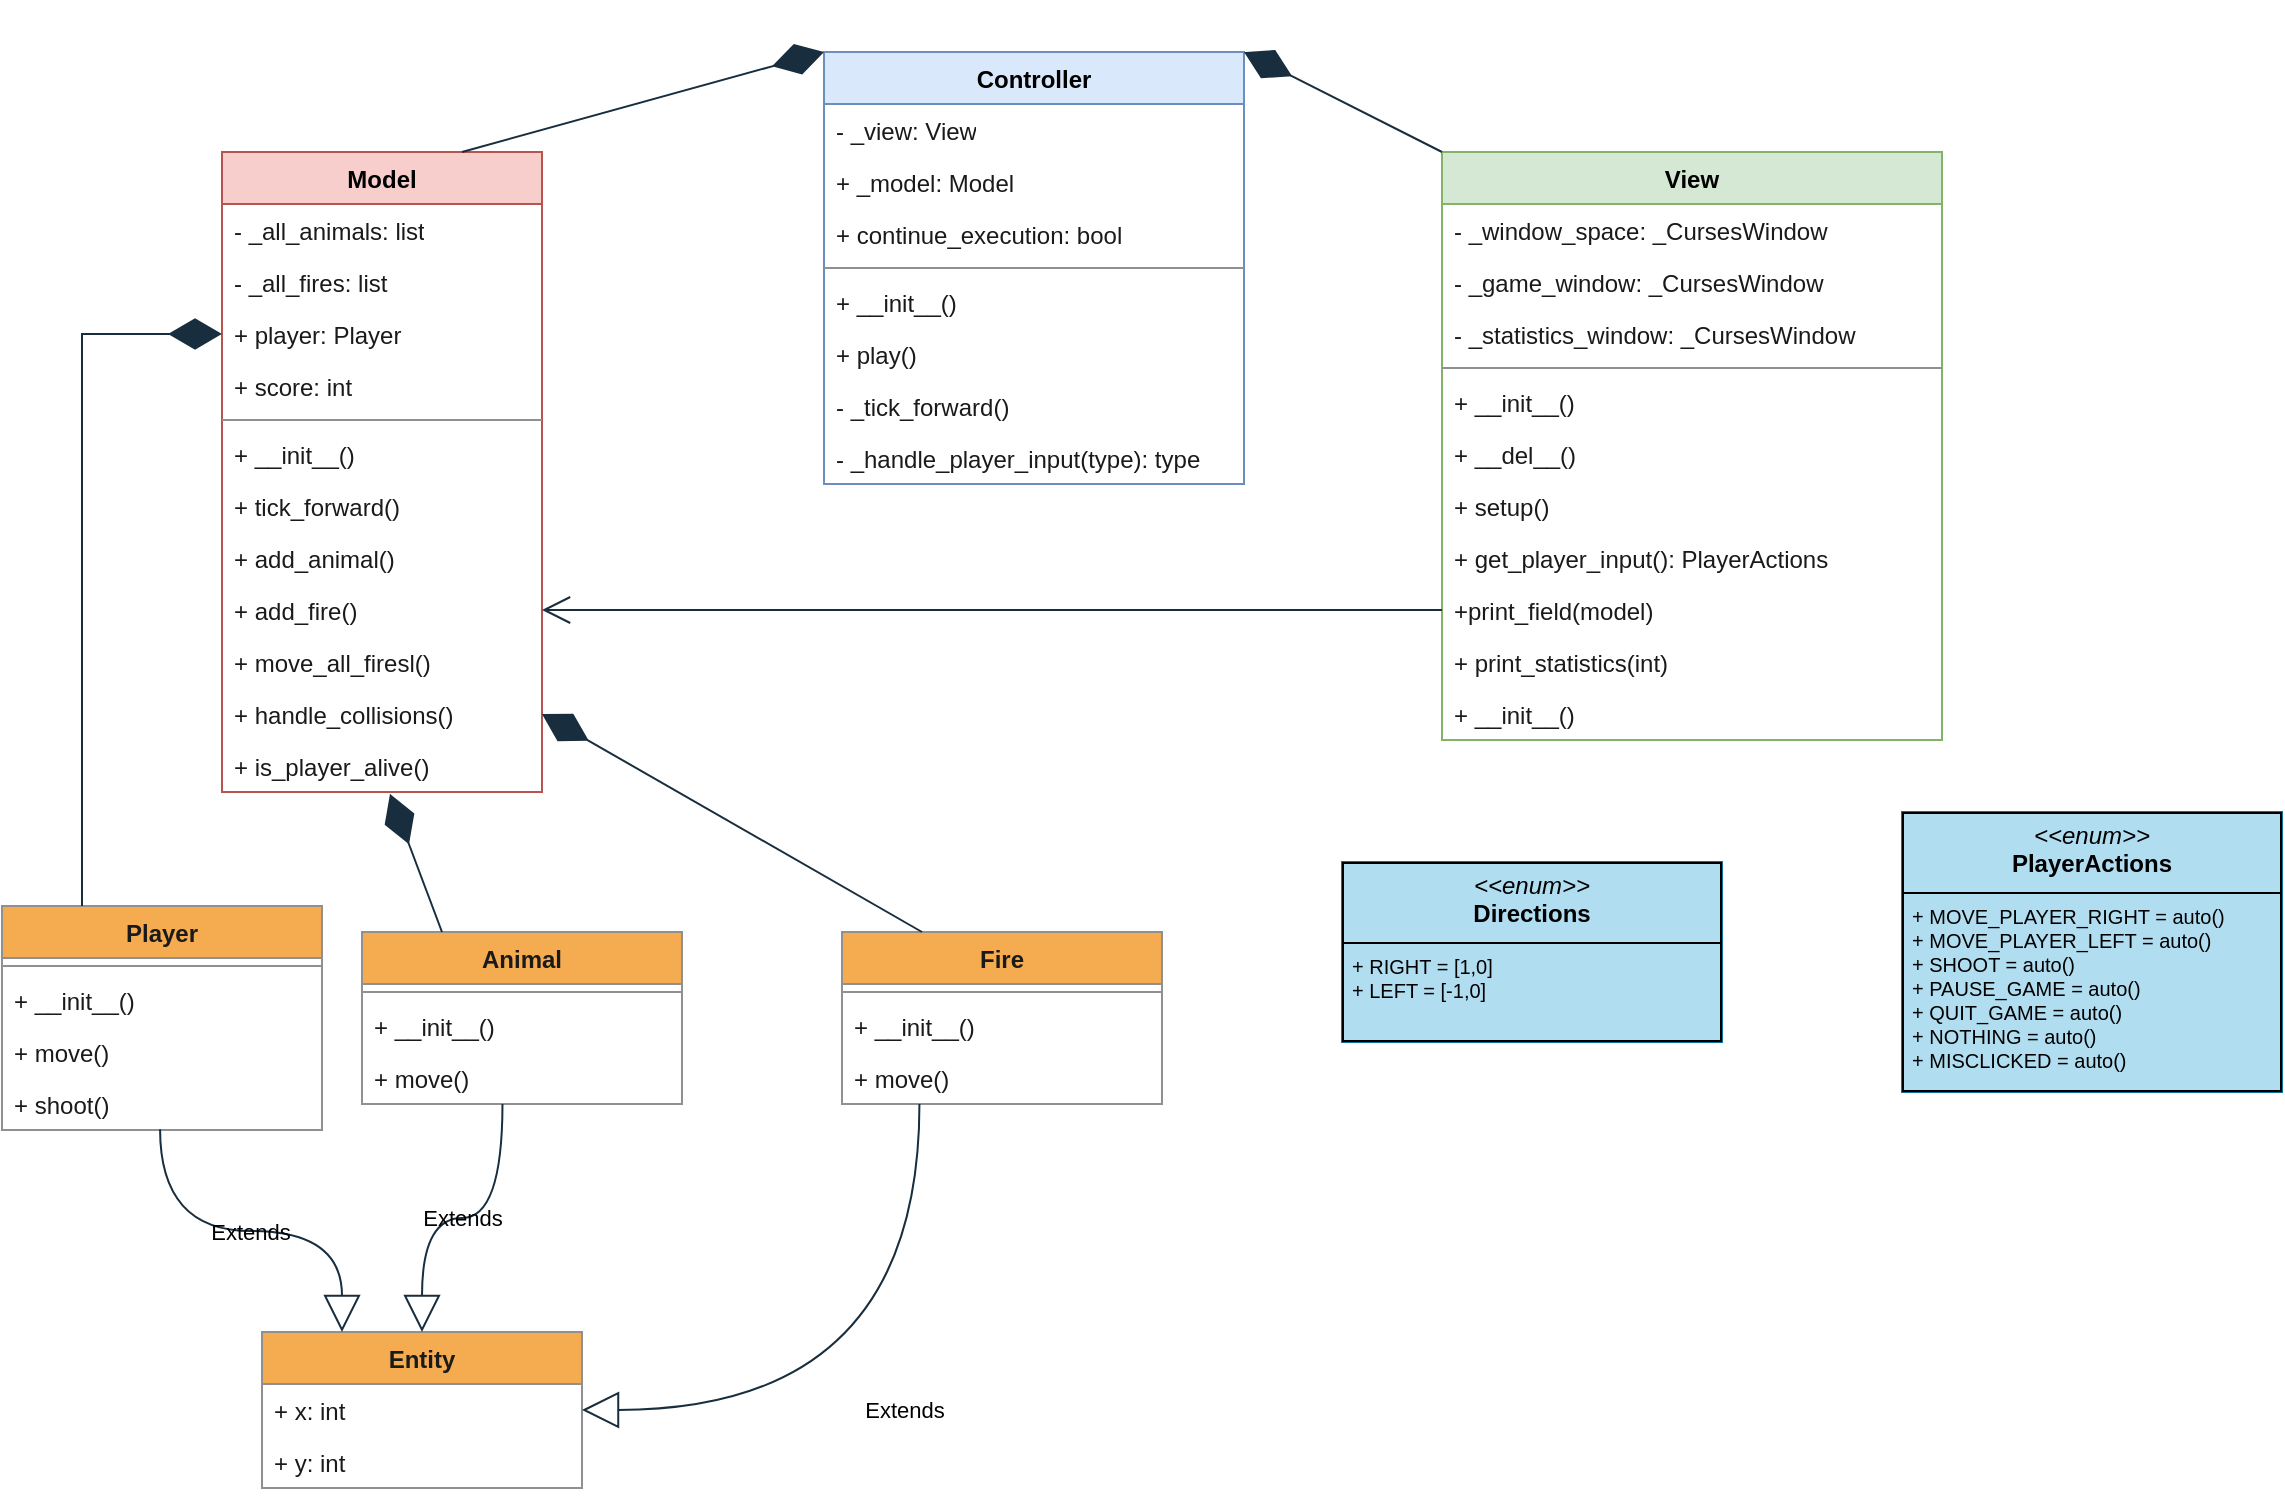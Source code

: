 <mxfile version="24.3.1" type="device">
  <diagram id="C5RBs43oDa-KdzZeNtuy" name="Page-1">
    <mxGraphModel dx="1272" dy="808" grid="1" gridSize="10" guides="1" tooltips="1" connect="1" arrows="1" fold="1" page="1" pageScale="1" pageWidth="1169" pageHeight="827" background="none" math="0" shadow="0">
      <root>
        <mxCell id="WIyWlLk6GJQsqaUBKTNV-0" />
        <mxCell id="WIyWlLk6GJQsqaUBKTNV-1" parent="WIyWlLk6GJQsqaUBKTNV-0" />
        <mxCell id="jrjhpo-K_0rogN0WDOVs-4" value="Entity" style="swimlane;fontStyle=1;align=center;verticalAlign=top;childLayout=stackLayout;horizontal=1;startSize=26;horizontalStack=0;resizeParent=1;resizeParentMax=0;resizeLast=0;collapsible=1;marginBottom=0;whiteSpace=wrap;html=1;points=[[0,0,0,0,0],[0,0.25,0,0,0],[0,0.5,0,0,0],[0,0.75,0,0,0],[0,1,0,0,0],[0.25,0,0,0,0],[0.25,1,0,0,0],[0.5,0,0,0,0],[0.5,1,0,0,0],[0.75,0,0,0,0],[0.75,1,0,0,0],[1,0,0,0,0],[1,0.25,0,0,0],[1,0.5,0,0,0],[1,0.75,0,0,0],[1,1,0,0,0]];labelBackgroundColor=none;fillColor=#F5AB50;strokeColor=#909090;fontColor=#1A1A1A;" vertex="1" parent="WIyWlLk6GJQsqaUBKTNV-1">
          <mxGeometry x="140" y="710" width="160" height="78" as="geometry" />
        </mxCell>
        <mxCell id="jrjhpo-K_0rogN0WDOVs-5" value="+ x: int&lt;div&gt;&lt;br&gt;&lt;/div&gt;&lt;div&gt;&lt;br&gt;&lt;/div&gt;" style="text;strokeColor=none;fillColor=none;align=left;verticalAlign=top;spacingLeft=4;spacingRight=4;overflow=hidden;rotatable=0;points=[[0,0.5],[1,0.5]];portConstraint=eastwest;whiteSpace=wrap;html=1;labelBackgroundColor=none;fontColor=#1A1A1A;" vertex="1" parent="jrjhpo-K_0rogN0WDOVs-4">
          <mxGeometry y="26" width="160" height="26" as="geometry" />
        </mxCell>
        <mxCell id="jrjhpo-K_0rogN0WDOVs-8" value="+ y: int&lt;div&gt;&lt;br&gt;&lt;/div&gt;&lt;div&gt;&lt;br&gt;&lt;/div&gt;" style="text;strokeColor=none;fillColor=none;align=left;verticalAlign=top;spacingLeft=4;spacingRight=4;overflow=hidden;rotatable=0;points=[[0,0.5],[1,0.5]];portConstraint=eastwest;whiteSpace=wrap;html=1;labelBackgroundColor=none;fontColor=#1A1A1A;" vertex="1" parent="jrjhpo-K_0rogN0WDOVs-4">
          <mxGeometry y="52" width="160" height="26" as="geometry" />
        </mxCell>
        <mxCell id="jrjhpo-K_0rogN0WDOVs-14" value="Animal" style="swimlane;fontStyle=1;align=center;verticalAlign=top;childLayout=stackLayout;horizontal=1;startSize=26;horizontalStack=0;resizeParent=1;resizeParentMax=0;resizeLast=0;collapsible=1;marginBottom=0;whiteSpace=wrap;html=1;labelBackgroundColor=none;fillColor=#F5AB50;strokeColor=#909090;fontColor=#1A1A1A;" vertex="1" parent="WIyWlLk6GJQsqaUBKTNV-1">
          <mxGeometry x="190" y="510" width="160" height="86" as="geometry" />
        </mxCell>
        <mxCell id="jrjhpo-K_0rogN0WDOVs-16" value="" style="line;strokeWidth=1;fillColor=none;align=left;verticalAlign=middle;spacingTop=-1;spacingLeft=3;spacingRight=3;rotatable=0;labelPosition=right;points=[];portConstraint=eastwest;strokeColor=#909090;labelBackgroundColor=none;fontColor=#1A1A1A;" vertex="1" parent="jrjhpo-K_0rogN0WDOVs-14">
          <mxGeometry y="26" width="160" height="8" as="geometry" />
        </mxCell>
        <mxCell id="jrjhpo-K_0rogN0WDOVs-38" value="+ __init__()" style="text;strokeColor=none;fillColor=none;align=left;verticalAlign=top;spacingLeft=4;spacingRight=4;overflow=hidden;rotatable=0;points=[[0,0.5],[1,0.5]];portConstraint=eastwest;whiteSpace=wrap;html=1;labelBackgroundColor=none;fontColor=#1A1A1A;" vertex="1" parent="jrjhpo-K_0rogN0WDOVs-14">
          <mxGeometry y="34" width="160" height="26" as="geometry" />
        </mxCell>
        <mxCell id="jrjhpo-K_0rogN0WDOVs-17" value="+ move()" style="text;strokeColor=none;fillColor=none;align=left;verticalAlign=top;spacingLeft=4;spacingRight=4;overflow=hidden;rotatable=0;points=[[0,0.5],[1,0.5]];portConstraint=eastwest;whiteSpace=wrap;html=1;labelBackgroundColor=none;fontColor=#1A1A1A;" vertex="1" parent="jrjhpo-K_0rogN0WDOVs-14">
          <mxGeometry y="60" width="160" height="26" as="geometry" />
        </mxCell>
        <mxCell id="jrjhpo-K_0rogN0WDOVs-21" value="Fire" style="swimlane;fontStyle=1;align=center;verticalAlign=top;childLayout=stackLayout;horizontal=1;startSize=26;horizontalStack=0;resizeParent=1;resizeParentMax=0;resizeLast=0;collapsible=1;marginBottom=0;whiteSpace=wrap;html=1;labelBackgroundColor=none;fillColor=#F5AB50;strokeColor=#909090;fontColor=#1A1A1A;" vertex="1" parent="WIyWlLk6GJQsqaUBKTNV-1">
          <mxGeometry x="430" y="510" width="160" height="86" as="geometry" />
        </mxCell>
        <mxCell id="jrjhpo-K_0rogN0WDOVs-23" value="" style="line;strokeWidth=1;fillColor=none;align=left;verticalAlign=middle;spacingTop=-1;spacingLeft=3;spacingRight=3;rotatable=0;labelPosition=right;points=[];portConstraint=eastwest;strokeColor=#909090;labelBackgroundColor=none;fontColor=#1A1A1A;" vertex="1" parent="jrjhpo-K_0rogN0WDOVs-21">
          <mxGeometry y="26" width="160" height="8" as="geometry" />
        </mxCell>
        <mxCell id="jrjhpo-K_0rogN0WDOVs-24" value="+ __init__()" style="text;strokeColor=none;fillColor=none;align=left;verticalAlign=top;spacingLeft=4;spacingRight=4;overflow=hidden;rotatable=0;points=[[0,0.5],[1,0.5]];portConstraint=eastwest;whiteSpace=wrap;html=1;labelBackgroundColor=none;fontColor=#1A1A1A;" vertex="1" parent="jrjhpo-K_0rogN0WDOVs-21">
          <mxGeometry y="34" width="160" height="26" as="geometry" />
        </mxCell>
        <mxCell id="jrjhpo-K_0rogN0WDOVs-41" value="+ move()" style="text;strokeColor=none;fillColor=none;align=left;verticalAlign=top;spacingLeft=4;spacingRight=4;overflow=hidden;rotatable=0;points=[[0,0.5],[1,0.5]];portConstraint=eastwest;whiteSpace=wrap;html=1;labelBackgroundColor=none;fontColor=#1A1A1A;" vertex="1" parent="jrjhpo-K_0rogN0WDOVs-21">
          <mxGeometry y="60" width="160" height="26" as="geometry" />
        </mxCell>
        <mxCell id="jrjhpo-K_0rogN0WDOVs-29" value="Player" style="swimlane;fontStyle=1;align=center;verticalAlign=top;childLayout=stackLayout;horizontal=1;startSize=26;horizontalStack=0;resizeParent=1;resizeParentMax=0;resizeLast=0;collapsible=1;marginBottom=0;whiteSpace=wrap;html=1;labelBackgroundColor=none;fillColor=#F5AB50;strokeColor=#909090;fontColor=#1A1A1A;" vertex="1" parent="WIyWlLk6GJQsqaUBKTNV-1">
          <mxGeometry x="10" y="497" width="160" height="112" as="geometry" />
        </mxCell>
        <mxCell id="jrjhpo-K_0rogN0WDOVs-31" value="" style="line;strokeWidth=1;fillColor=none;align=left;verticalAlign=middle;spacingTop=-1;spacingLeft=3;spacingRight=3;rotatable=0;labelPosition=right;points=[];portConstraint=eastwest;strokeColor=#909090;labelBackgroundColor=none;fontColor=#1A1A1A;" vertex="1" parent="jrjhpo-K_0rogN0WDOVs-29">
          <mxGeometry y="26" width="160" height="8" as="geometry" />
        </mxCell>
        <mxCell id="jrjhpo-K_0rogN0WDOVs-32" value="+ __init__()" style="text;strokeColor=none;fillColor=none;align=left;verticalAlign=top;spacingLeft=4;spacingRight=4;overflow=hidden;rotatable=0;points=[[0,0.5],[1,0.5]];portConstraint=eastwest;whiteSpace=wrap;html=1;labelBackgroundColor=none;fontColor=#1A1A1A;" vertex="1" parent="jrjhpo-K_0rogN0WDOVs-29">
          <mxGeometry y="34" width="160" height="26" as="geometry" />
        </mxCell>
        <mxCell id="jrjhpo-K_0rogN0WDOVs-37" value="+ move()" style="text;strokeColor=none;fillColor=none;align=left;verticalAlign=top;spacingLeft=4;spacingRight=4;overflow=hidden;rotatable=0;points=[[0,0.5],[1,0.5]];portConstraint=eastwest;whiteSpace=wrap;html=1;labelBackgroundColor=none;fontColor=#1A1A1A;" vertex="1" parent="jrjhpo-K_0rogN0WDOVs-29">
          <mxGeometry y="60" width="160" height="26" as="geometry" />
        </mxCell>
        <mxCell id="jrjhpo-K_0rogN0WDOVs-44" value="+ shoot()" style="text;strokeColor=none;fillColor=none;align=left;verticalAlign=top;spacingLeft=4;spacingRight=4;overflow=hidden;rotatable=0;points=[[0,0.5],[1,0.5]];portConstraint=eastwest;whiteSpace=wrap;html=1;labelBackgroundColor=none;fontColor=#1A1A1A;" vertex="1" parent="jrjhpo-K_0rogN0WDOVs-29">
          <mxGeometry y="86" width="160" height="26" as="geometry" />
        </mxCell>
        <mxCell id="jrjhpo-K_0rogN0WDOVs-34" value="" style="group;labelBackgroundColor=none;fontColor=#1A1A1A;" vertex="1" connectable="0" parent="WIyWlLk6GJQsqaUBKTNV-1">
          <mxGeometry x="330" y="650" as="geometry" />
        </mxCell>
        <mxCell id="jrjhpo-K_0rogN0WDOVs-50" value="Model" style="swimlane;fontStyle=1;align=center;verticalAlign=top;childLayout=stackLayout;horizontal=1;startSize=26;horizontalStack=0;resizeParent=1;resizeParentMax=0;resizeLast=0;collapsible=1;marginBottom=0;whiteSpace=wrap;html=1;labelBackgroundColor=none;fillColor=#f8cecc;strokeColor=#b85450;" vertex="1" parent="WIyWlLk6GJQsqaUBKTNV-1">
          <mxGeometry x="120" y="120" width="160" height="320" as="geometry" />
        </mxCell>
        <mxCell id="jrjhpo-K_0rogN0WDOVs-51" value="- _all_animals: list" style="text;strokeColor=none;fillColor=none;align=left;verticalAlign=top;spacingLeft=4;spacingRight=4;overflow=hidden;rotatable=0;points=[[0,0.5],[1,0.5]];portConstraint=eastwest;whiteSpace=wrap;html=1;labelBackgroundColor=none;fontColor=#1A1A1A;" vertex="1" parent="jrjhpo-K_0rogN0WDOVs-50">
          <mxGeometry y="26" width="160" height="26" as="geometry" />
        </mxCell>
        <mxCell id="jrjhpo-K_0rogN0WDOVs-54" value="- _all_fires: list" style="text;strokeColor=none;fillColor=none;align=left;verticalAlign=top;spacingLeft=4;spacingRight=4;overflow=hidden;rotatable=0;points=[[0,0.5],[1,0.5]];portConstraint=eastwest;whiteSpace=wrap;html=1;labelBackgroundColor=none;fontColor=#1A1A1A;" vertex="1" parent="jrjhpo-K_0rogN0WDOVs-50">
          <mxGeometry y="52" width="160" height="26" as="geometry" />
        </mxCell>
        <mxCell id="jrjhpo-K_0rogN0WDOVs-55" value="+ player: Player" style="text;strokeColor=none;fillColor=none;align=left;verticalAlign=top;spacingLeft=4;spacingRight=4;overflow=hidden;rotatable=0;points=[[0,0.5],[1,0.5]];portConstraint=eastwest;whiteSpace=wrap;html=1;labelBackgroundColor=none;fontColor=#1A1A1A;" vertex="1" parent="jrjhpo-K_0rogN0WDOVs-50">
          <mxGeometry y="78" width="160" height="26" as="geometry" />
        </mxCell>
        <mxCell id="jrjhpo-K_0rogN0WDOVs-63" value="+ score: int" style="text;strokeColor=none;fillColor=none;align=left;verticalAlign=top;spacingLeft=4;spacingRight=4;overflow=hidden;rotatable=0;points=[[0,0.5],[1,0.5]];portConstraint=eastwest;whiteSpace=wrap;html=1;labelBackgroundColor=none;fontColor=#1A1A1A;" vertex="1" parent="jrjhpo-K_0rogN0WDOVs-50">
          <mxGeometry y="104" width="160" height="26" as="geometry" />
        </mxCell>
        <mxCell id="jrjhpo-K_0rogN0WDOVs-52" value="" style="line;strokeWidth=1;fillColor=none;align=left;verticalAlign=middle;spacingTop=-1;spacingLeft=3;spacingRight=3;rotatable=0;labelPosition=right;points=[];portConstraint=eastwest;strokeColor=#909090;labelBackgroundColor=none;fontColor=#1A1A1A;" vertex="1" parent="jrjhpo-K_0rogN0WDOVs-50">
          <mxGeometry y="130" width="160" height="8" as="geometry" />
        </mxCell>
        <mxCell id="jrjhpo-K_0rogN0WDOVs-53" value="+ __init__()" style="text;strokeColor=none;fillColor=none;align=left;verticalAlign=top;spacingLeft=4;spacingRight=4;overflow=hidden;rotatable=0;points=[[0,0.5],[1,0.5]];portConstraint=eastwest;whiteSpace=wrap;html=1;labelBackgroundColor=none;fontColor=#1A1A1A;" vertex="1" parent="jrjhpo-K_0rogN0WDOVs-50">
          <mxGeometry y="138" width="160" height="26" as="geometry" />
        </mxCell>
        <mxCell id="jrjhpo-K_0rogN0WDOVs-64" value="+ tick_forward()" style="text;strokeColor=none;fillColor=none;align=left;verticalAlign=top;spacingLeft=4;spacingRight=4;overflow=hidden;rotatable=0;points=[[0,0.5],[1,0.5]];portConstraint=eastwest;whiteSpace=wrap;html=1;labelBackgroundColor=none;fontColor=#1A1A1A;" vertex="1" parent="jrjhpo-K_0rogN0WDOVs-50">
          <mxGeometry y="164" width="160" height="26" as="geometry" />
        </mxCell>
        <mxCell id="jrjhpo-K_0rogN0WDOVs-65" value="+ add_animal()" style="text;strokeColor=none;fillColor=none;align=left;verticalAlign=top;spacingLeft=4;spacingRight=4;overflow=hidden;rotatable=0;points=[[0,0.5],[1,0.5]];portConstraint=eastwest;whiteSpace=wrap;html=1;labelBackgroundColor=none;fontColor=#1A1A1A;" vertex="1" parent="jrjhpo-K_0rogN0WDOVs-50">
          <mxGeometry y="190" width="160" height="26" as="geometry" />
        </mxCell>
        <mxCell id="jrjhpo-K_0rogN0WDOVs-66" value="+ add_fire()" style="text;strokeColor=none;fillColor=none;align=left;verticalAlign=top;spacingLeft=4;spacingRight=4;overflow=hidden;rotatable=0;points=[[0,0.5],[1,0.5]];portConstraint=eastwest;whiteSpace=wrap;html=1;labelBackgroundColor=none;fontColor=#1A1A1A;" vertex="1" parent="jrjhpo-K_0rogN0WDOVs-50">
          <mxGeometry y="216" width="160" height="26" as="geometry" />
        </mxCell>
        <mxCell id="jrjhpo-K_0rogN0WDOVs-67" value="+ move_all_firesl()" style="text;strokeColor=none;fillColor=none;align=left;verticalAlign=top;spacingLeft=4;spacingRight=4;overflow=hidden;rotatable=0;points=[[0,0.5],[1,0.5]];portConstraint=eastwest;whiteSpace=wrap;html=1;labelBackgroundColor=none;fontColor=#1A1A1A;" vertex="1" parent="jrjhpo-K_0rogN0WDOVs-50">
          <mxGeometry y="242" width="160" height="26" as="geometry" />
        </mxCell>
        <mxCell id="jrjhpo-K_0rogN0WDOVs-68" value="+ handle_collisions()" style="text;strokeColor=none;fillColor=none;align=left;verticalAlign=top;spacingLeft=4;spacingRight=4;overflow=hidden;rotatable=0;points=[[0,0.5],[1,0.5]];portConstraint=eastwest;whiteSpace=wrap;html=1;labelBackgroundColor=none;fontColor=#1A1A1A;" vertex="1" parent="jrjhpo-K_0rogN0WDOVs-50">
          <mxGeometry y="268" width="160" height="26" as="geometry" />
        </mxCell>
        <mxCell id="jrjhpo-K_0rogN0WDOVs-69" value="+ is_player_alive()" style="text;strokeColor=none;fillColor=none;align=left;verticalAlign=top;spacingLeft=4;spacingRight=4;overflow=hidden;rotatable=0;points=[[0,0.5],[1,0.5]];portConstraint=eastwest;whiteSpace=wrap;html=1;labelBackgroundColor=none;fontColor=#1A1A1A;" vertex="1" parent="jrjhpo-K_0rogN0WDOVs-50">
          <mxGeometry y="294" width="160" height="26" as="geometry" />
        </mxCell>
        <mxCell id="jrjhpo-K_0rogN0WDOVs-18" value="Extends" style="endArrow=block;endSize=16;endFill=0;html=1;rounded=0;exitX=0.439;exitY=1;exitDx=0;exitDy=0;edgeStyle=orthogonalEdgeStyle;curved=1;entryX=0.5;entryY=0;entryDx=0;entryDy=0;entryPerimeter=0;exitPerimeter=0;labelBackgroundColor=none;strokeColor=#182E3E;fontColor=default;" edge="1" parent="WIyWlLk6GJQsqaUBKTNV-1" source="jrjhpo-K_0rogN0WDOVs-17" target="jrjhpo-K_0rogN0WDOVs-4">
          <mxGeometry width="160" relative="1" as="geometry">
            <mxPoint x="240" y="620" as="sourcePoint" />
            <mxPoint x="160" y="890" as="targetPoint" />
          </mxGeometry>
        </mxCell>
        <mxCell id="jrjhpo-K_0rogN0WDOVs-33" value="Extends" style="endArrow=block;endSize=16;endFill=0;html=1;rounded=0;exitX=0.494;exitY=0.984;exitDx=0;exitDy=0;edgeStyle=orthogonalEdgeStyle;curved=1;entryX=0.25;entryY=0;entryDx=0;entryDy=0;entryPerimeter=0;exitPerimeter=0;labelBackgroundColor=none;strokeColor=#182E3E;fontColor=default;" edge="1" parent="WIyWlLk6GJQsqaUBKTNV-1" source="jrjhpo-K_0rogN0WDOVs-44" target="jrjhpo-K_0rogN0WDOVs-4">
          <mxGeometry width="160" relative="1" as="geometry">
            <mxPoint x="270" y="690" as="sourcePoint" />
            <mxPoint x="120" y="900" as="targetPoint" />
          </mxGeometry>
        </mxCell>
        <mxCell id="jrjhpo-K_0rogN0WDOVs-25" value="Extends" style="endArrow=block;endSize=16;endFill=0;html=1;rounded=0;exitX=0.242;exitY=1;exitDx=0;exitDy=0;edgeStyle=orthogonalEdgeStyle;curved=1;entryX=1;entryY=0.5;entryDx=0;entryDy=0;exitPerimeter=0;labelBackgroundColor=none;strokeColor=#182E3E;fontColor=default;" edge="1" parent="WIyWlLk6GJQsqaUBKTNV-1" source="jrjhpo-K_0rogN0WDOVs-41" target="jrjhpo-K_0rogN0WDOVs-5">
          <mxGeometry width="160" relative="1" as="geometry">
            <mxPoint x="240" y="620" as="sourcePoint" />
            <mxPoint x="260" y="880" as="targetPoint" />
          </mxGeometry>
        </mxCell>
        <mxCell id="jrjhpo-K_0rogN0WDOVs-58" value="" style="endArrow=diamondThin;endFill=1;endSize=24;html=1;rounded=0;exitX=0.25;exitY=0;exitDx=0;exitDy=0;entryX=0;entryY=0.5;entryDx=0;entryDy=0;edgeStyle=orthogonalEdgeStyle;labelBackgroundColor=none;strokeColor=#182E3E;fontColor=default;" edge="1" parent="WIyWlLk6GJQsqaUBKTNV-1" source="jrjhpo-K_0rogN0WDOVs-29" target="jrjhpo-K_0rogN0WDOVs-55">
          <mxGeometry width="160" relative="1" as="geometry">
            <mxPoint x="320" y="450" as="sourcePoint" />
            <mxPoint x="480" y="450" as="targetPoint" />
          </mxGeometry>
        </mxCell>
        <mxCell id="jrjhpo-K_0rogN0WDOVs-61" value="" style="endArrow=diamondThin;endFill=1;endSize=24;html=1;rounded=0;entryX=0.525;entryY=1.036;entryDx=0;entryDy=0;entryPerimeter=0;exitX=0.25;exitY=0;exitDx=0;exitDy=0;labelBackgroundColor=none;strokeColor=#182E3E;fontColor=default;" edge="1" parent="WIyWlLk6GJQsqaUBKTNV-1" source="jrjhpo-K_0rogN0WDOVs-14" target="jrjhpo-K_0rogN0WDOVs-69">
          <mxGeometry width="160" relative="1" as="geometry">
            <mxPoint x="240" y="580" as="sourcePoint" />
            <mxPoint x="350" y="420" as="targetPoint" />
          </mxGeometry>
        </mxCell>
        <mxCell id="jrjhpo-K_0rogN0WDOVs-62" value="" style="endArrow=diamondThin;endFill=1;endSize=24;html=1;rounded=0;exitX=0.25;exitY=0;exitDx=0;exitDy=0;entryX=1;entryY=0.5;entryDx=0;entryDy=0;labelBackgroundColor=none;strokeColor=#182E3E;fontColor=default;" edge="1" parent="WIyWlLk6GJQsqaUBKTNV-1" source="jrjhpo-K_0rogN0WDOVs-21" target="jrjhpo-K_0rogN0WDOVs-68">
          <mxGeometry width="160" relative="1" as="geometry">
            <mxPoint x="170" y="480" as="sourcePoint" />
            <mxPoint x="330" y="480" as="targetPoint" />
          </mxGeometry>
        </mxCell>
        <mxCell id="jrjhpo-K_0rogN0WDOVs-175" value="View" style="swimlane;fontStyle=1;align=center;verticalAlign=top;childLayout=stackLayout;horizontal=1;startSize=26;horizontalStack=0;resizeParent=1;resizeParentMax=0;resizeLast=0;collapsible=1;marginBottom=0;whiteSpace=wrap;html=1;labelBackgroundColor=none;fillColor=#d5e8d4;strokeColor=#82b366;" vertex="1" parent="WIyWlLk6GJQsqaUBKTNV-1">
          <mxGeometry x="730" y="120" width="250" height="294" as="geometry" />
        </mxCell>
        <mxCell id="jrjhpo-K_0rogN0WDOVs-176" value="- _window_space: _CursesWindow" style="text;strokeColor=none;fillColor=none;align=left;verticalAlign=top;spacingLeft=4;spacingRight=4;overflow=hidden;rotatable=0;points=[[0,0.5],[1,0.5]];portConstraint=eastwest;whiteSpace=wrap;html=1;labelBackgroundColor=none;fontColor=#1A1A1A;" vertex="1" parent="jrjhpo-K_0rogN0WDOVs-175">
          <mxGeometry y="26" width="250" height="26" as="geometry" />
        </mxCell>
        <mxCell id="jrjhpo-K_0rogN0WDOVs-179" value="- _game_window: _CursesWindow" style="text;strokeColor=none;fillColor=none;align=left;verticalAlign=top;spacingLeft=4;spacingRight=4;overflow=hidden;rotatable=0;points=[[0,0.5],[1,0.5]];portConstraint=eastwest;whiteSpace=wrap;html=1;labelBackgroundColor=none;fontColor=#1A1A1A;" vertex="1" parent="jrjhpo-K_0rogN0WDOVs-175">
          <mxGeometry y="52" width="250" height="26" as="geometry" />
        </mxCell>
        <mxCell id="jrjhpo-K_0rogN0WDOVs-180" value="- _statistics_window: _CursesWindow" style="text;strokeColor=none;fillColor=none;align=left;verticalAlign=top;spacingLeft=4;spacingRight=4;overflow=hidden;rotatable=0;points=[[0,0.5],[1,0.5]];portConstraint=eastwest;whiteSpace=wrap;html=1;labelBackgroundColor=none;fontColor=#1A1A1A;" vertex="1" parent="jrjhpo-K_0rogN0WDOVs-175">
          <mxGeometry y="78" width="250" height="26" as="geometry" />
        </mxCell>
        <mxCell id="jrjhpo-K_0rogN0WDOVs-177" value="" style="line;strokeWidth=1;fillColor=none;align=left;verticalAlign=middle;spacingTop=-1;spacingLeft=3;spacingRight=3;rotatable=0;labelPosition=right;points=[];portConstraint=eastwest;strokeColor=#909090;labelBackgroundColor=none;fontColor=#1A1A1A;" vertex="1" parent="jrjhpo-K_0rogN0WDOVs-175">
          <mxGeometry y="104" width="250" height="8" as="geometry" />
        </mxCell>
        <mxCell id="jrjhpo-K_0rogN0WDOVs-178" value="+ __init__()" style="text;strokeColor=none;fillColor=none;align=left;verticalAlign=top;spacingLeft=4;spacingRight=4;overflow=hidden;rotatable=0;points=[[0,0.5],[1,0.5]];portConstraint=eastwest;whiteSpace=wrap;html=1;labelBackgroundColor=none;fontColor=#1A1A1A;" vertex="1" parent="jrjhpo-K_0rogN0WDOVs-175">
          <mxGeometry y="112" width="250" height="26" as="geometry" />
        </mxCell>
        <mxCell id="jrjhpo-K_0rogN0WDOVs-181" value="+ __del__()" style="text;strokeColor=none;fillColor=none;align=left;verticalAlign=top;spacingLeft=4;spacingRight=4;overflow=hidden;rotatable=0;points=[[0,0.5],[1,0.5]];portConstraint=eastwest;whiteSpace=wrap;html=1;labelBackgroundColor=none;fontColor=#1A1A1A;" vertex="1" parent="jrjhpo-K_0rogN0WDOVs-175">
          <mxGeometry y="138" width="250" height="26" as="geometry" />
        </mxCell>
        <mxCell id="jrjhpo-K_0rogN0WDOVs-182" value="+ setup()" style="text;strokeColor=none;fillColor=none;align=left;verticalAlign=top;spacingLeft=4;spacingRight=4;overflow=hidden;rotatable=0;points=[[0,0.5],[1,0.5]];portConstraint=eastwest;whiteSpace=wrap;html=1;labelBackgroundColor=none;fontColor=#1A1A1A;" vertex="1" parent="jrjhpo-K_0rogN0WDOVs-175">
          <mxGeometry y="164" width="250" height="26" as="geometry" />
        </mxCell>
        <mxCell id="jrjhpo-K_0rogN0WDOVs-183" value="+ get_player_input(): PlayerActions" style="text;strokeColor=none;fillColor=none;align=left;verticalAlign=top;spacingLeft=4;spacingRight=4;overflow=hidden;rotatable=0;points=[[0,0.5],[1,0.5]];portConstraint=eastwest;whiteSpace=wrap;html=1;labelBackgroundColor=none;fontColor=#1A1A1A;" vertex="1" parent="jrjhpo-K_0rogN0WDOVs-175">
          <mxGeometry y="190" width="250" height="26" as="geometry" />
        </mxCell>
        <mxCell id="jrjhpo-K_0rogN0WDOVs-184" value="+print_field(model)" style="text;strokeColor=none;fillColor=none;align=left;verticalAlign=top;spacingLeft=4;spacingRight=4;overflow=hidden;rotatable=0;points=[[0,0.5],[1,0.5]];portConstraint=eastwest;whiteSpace=wrap;html=1;labelBackgroundColor=none;fontColor=#1A1A1A;" vertex="1" parent="jrjhpo-K_0rogN0WDOVs-175">
          <mxGeometry y="216" width="250" height="26" as="geometry" />
        </mxCell>
        <mxCell id="jrjhpo-K_0rogN0WDOVs-185" value="+ print_statistics(int)" style="text;strokeColor=none;fillColor=none;align=left;verticalAlign=top;spacingLeft=4;spacingRight=4;overflow=hidden;rotatable=0;points=[[0,0.5],[1,0.5]];portConstraint=eastwest;whiteSpace=wrap;html=1;labelBackgroundColor=none;fontColor=#1A1A1A;" vertex="1" parent="jrjhpo-K_0rogN0WDOVs-175">
          <mxGeometry y="242" width="250" height="26" as="geometry" />
        </mxCell>
        <mxCell id="jrjhpo-K_0rogN0WDOVs-186" value="+ __init__()" style="text;strokeColor=none;fillColor=none;align=left;verticalAlign=top;spacingLeft=4;spacingRight=4;overflow=hidden;rotatable=0;points=[[0,0.5],[1,0.5]];portConstraint=eastwest;whiteSpace=wrap;html=1;labelBackgroundColor=none;fontColor=#1A1A1A;" vertex="1" parent="jrjhpo-K_0rogN0WDOVs-175">
          <mxGeometry y="268" width="250" height="26" as="geometry" />
        </mxCell>
        <mxCell id="jrjhpo-K_0rogN0WDOVs-187" value="" style="endArrow=open;endFill=1;endSize=12;html=1;rounded=0;entryX=1;entryY=0.5;entryDx=0;entryDy=0;exitX=0;exitY=0.5;exitDx=0;exitDy=0;labelBackgroundColor=none;strokeColor=#182E3E;fontColor=default;" edge="1" parent="WIyWlLk6GJQsqaUBKTNV-1" source="jrjhpo-K_0rogN0WDOVs-184" target="jrjhpo-K_0rogN0WDOVs-66">
          <mxGeometry width="160" relative="1" as="geometry">
            <mxPoint x="340" y="330" as="sourcePoint" />
            <mxPoint x="500" y="330" as="targetPoint" />
          </mxGeometry>
        </mxCell>
        <mxCell id="jrjhpo-K_0rogN0WDOVs-188" value="Controller" style="swimlane;fontStyle=1;align=center;verticalAlign=top;childLayout=stackLayout;horizontal=1;startSize=26;horizontalStack=0;resizeParent=1;resizeParentMax=0;resizeLast=0;collapsible=1;marginBottom=0;whiteSpace=wrap;html=1;labelBackgroundColor=none;fillColor=#dae8fc;strokeColor=#6c8ebf;" vertex="1" parent="WIyWlLk6GJQsqaUBKTNV-1">
          <mxGeometry x="421" y="70" width="210" height="216" as="geometry" />
        </mxCell>
        <mxCell id="jrjhpo-K_0rogN0WDOVs-189" value="- _view: View" style="text;strokeColor=none;fillColor=none;align=left;verticalAlign=top;spacingLeft=4;spacingRight=4;overflow=hidden;rotatable=0;points=[[0,0.5],[1,0.5]];portConstraint=eastwest;whiteSpace=wrap;html=1;labelBackgroundColor=none;fontColor=#1A1A1A;" vertex="1" parent="jrjhpo-K_0rogN0WDOVs-188">
          <mxGeometry y="26" width="210" height="26" as="geometry" />
        </mxCell>
        <mxCell id="jrjhpo-K_0rogN0WDOVs-192" value="+ _model: Model" style="text;strokeColor=none;fillColor=none;align=left;verticalAlign=top;spacingLeft=4;spacingRight=4;overflow=hidden;rotatable=0;points=[[0,0.5],[1,0.5]];portConstraint=eastwest;whiteSpace=wrap;html=1;labelBackgroundColor=none;fontColor=#1A1A1A;" vertex="1" parent="jrjhpo-K_0rogN0WDOVs-188">
          <mxGeometry y="52" width="210" height="26" as="geometry" />
        </mxCell>
        <mxCell id="jrjhpo-K_0rogN0WDOVs-193" value="+ continue_execution: bool" style="text;strokeColor=none;fillColor=none;align=left;verticalAlign=top;spacingLeft=4;spacingRight=4;overflow=hidden;rotatable=0;points=[[0,0.5],[1,0.5]];portConstraint=eastwest;whiteSpace=wrap;html=1;labelBackgroundColor=none;fontColor=#1A1A1A;" vertex="1" parent="jrjhpo-K_0rogN0WDOVs-188">
          <mxGeometry y="78" width="210" height="26" as="geometry" />
        </mxCell>
        <mxCell id="jrjhpo-K_0rogN0WDOVs-190" value="" style="line;strokeWidth=1;fillColor=none;align=left;verticalAlign=middle;spacingTop=-1;spacingLeft=3;spacingRight=3;rotatable=0;labelPosition=right;points=[];portConstraint=eastwest;strokeColor=#909090;labelBackgroundColor=none;fontColor=#1A1A1A;" vertex="1" parent="jrjhpo-K_0rogN0WDOVs-188">
          <mxGeometry y="104" width="210" height="8" as="geometry" />
        </mxCell>
        <mxCell id="jrjhpo-K_0rogN0WDOVs-191" value="+ __init__()" style="text;strokeColor=none;fillColor=none;align=left;verticalAlign=top;spacingLeft=4;spacingRight=4;overflow=hidden;rotatable=0;points=[[0,0.5],[1,0.5]];portConstraint=eastwest;whiteSpace=wrap;html=1;labelBackgroundColor=none;fontColor=#1A1A1A;" vertex="1" parent="jrjhpo-K_0rogN0WDOVs-188">
          <mxGeometry y="112" width="210" height="26" as="geometry" />
        </mxCell>
        <mxCell id="jrjhpo-K_0rogN0WDOVs-194" value="+ play()" style="text;strokeColor=none;fillColor=none;align=left;verticalAlign=top;spacingLeft=4;spacingRight=4;overflow=hidden;rotatable=0;points=[[0,0.5],[1,0.5]];portConstraint=eastwest;whiteSpace=wrap;html=1;labelBackgroundColor=none;fontColor=#1A1A1A;" vertex="1" parent="jrjhpo-K_0rogN0WDOVs-188">
          <mxGeometry y="138" width="210" height="26" as="geometry" />
        </mxCell>
        <mxCell id="jrjhpo-K_0rogN0WDOVs-196" value="- _tick_forward()" style="text;strokeColor=none;fillColor=none;align=left;verticalAlign=top;spacingLeft=4;spacingRight=4;overflow=hidden;rotatable=0;points=[[0,0.5],[1,0.5]];portConstraint=eastwest;whiteSpace=wrap;html=1;labelBackgroundColor=none;fontColor=#1A1A1A;" vertex="1" parent="jrjhpo-K_0rogN0WDOVs-188">
          <mxGeometry y="164" width="210" height="26" as="geometry" />
        </mxCell>
        <mxCell id="jrjhpo-K_0rogN0WDOVs-195" value="- _handle_player_input(type): type" style="text;strokeColor=none;fillColor=none;align=left;verticalAlign=top;spacingLeft=4;spacingRight=4;overflow=hidden;rotatable=0;points=[[0,0.5],[1,0.5]];portConstraint=eastwest;whiteSpace=wrap;html=1;labelBackgroundColor=none;fontColor=#1A1A1A;" vertex="1" parent="jrjhpo-K_0rogN0WDOVs-188">
          <mxGeometry y="190" width="210" height="26" as="geometry" />
        </mxCell>
        <mxCell id="jrjhpo-K_0rogN0WDOVs-197" value="" style="endArrow=diamondThin;endFill=1;endSize=24;html=1;rounded=0;exitX=0.75;exitY=0;exitDx=0;exitDy=0;entryX=0;entryY=0;entryDx=0;entryDy=0;labelBackgroundColor=none;strokeColor=#182E3E;fontColor=default;" edge="1" parent="WIyWlLk6GJQsqaUBKTNV-1" source="jrjhpo-K_0rogN0WDOVs-50" target="jrjhpo-K_0rogN0WDOVs-188">
          <mxGeometry width="160" relative="1" as="geometry">
            <mxPoint x="430" y="230" as="sourcePoint" />
            <mxPoint x="590" y="230" as="targetPoint" />
          </mxGeometry>
        </mxCell>
        <mxCell id="jrjhpo-K_0rogN0WDOVs-198" value="" style="endArrow=diamondThin;endFill=1;endSize=24;html=1;rounded=0;entryX=1;entryY=0;entryDx=0;entryDy=0;exitX=0;exitY=0;exitDx=0;exitDy=0;labelBackgroundColor=none;strokeColor=#182E3E;fontColor=default;" edge="1" parent="WIyWlLk6GJQsqaUBKTNV-1" source="jrjhpo-K_0rogN0WDOVs-175" target="jrjhpo-K_0rogN0WDOVs-188">
          <mxGeometry width="160" relative="1" as="geometry">
            <mxPoint x="430" y="230" as="sourcePoint" />
            <mxPoint x="590" y="230" as="targetPoint" />
          </mxGeometry>
        </mxCell>
        <mxCell id="jrjhpo-K_0rogN0WDOVs-203" value="&lt;p style=&quot;margin:0px;margin-top:4px;text-align:center;&quot;&gt;&lt;i&gt;&amp;lt;&amp;lt;enum&amp;gt;&amp;gt;&lt;/i&gt;&lt;br&gt;&lt;b&gt;PlayerActions&lt;/b&gt;&lt;/p&gt;&lt;hr size=&quot;1&quot; style=&quot;border-style:solid;&quot;&gt;&lt;p style=&quot;margin: 0px 0px 0px 4px; font-size: 10px;&quot;&gt;+ MOVE_PLAYER_RIGHT = auto()&lt;br&gt;+ MOVE_PLAYER_LEFT = auto()&lt;/p&gt;&lt;p style=&quot;margin: 0px 0px 0px 4px; font-size: 10px;&quot;&gt;+ SHOOT = auto()&lt;/p&gt;&lt;p style=&quot;margin: 0px 0px 0px 4px; font-size: 10px;&quot;&gt;+ PAUSE_GAME = auto()&lt;/p&gt;&lt;p style=&quot;margin: 0px 0px 0px 4px; font-size: 10px;&quot;&gt;+ QUIT_GAME = auto()&lt;/p&gt;&lt;p style=&quot;margin: 0px 0px 0px 4px; font-size: 10px;&quot;&gt;+ NOTHING = auto()&lt;/p&gt;&lt;p style=&quot;margin: 0px 0px 0px 4px; font-size: 10px;&quot;&gt;+ MISCLICKED = auto()&lt;/p&gt;" style="verticalAlign=top;align=left;overflow=fill;html=1;whiteSpace=wrap;glass=0;labelBorderColor=default;labelBackgroundColor=none;rounded=0;fillColor=#b1ddf0;strokeColor=#10739e;" vertex="1" parent="WIyWlLk6GJQsqaUBKTNV-1">
          <mxGeometry x="960" y="450" width="190" height="140" as="geometry" />
        </mxCell>
        <mxCell id="jrjhpo-K_0rogN0WDOVs-205" value="&lt;p style=&quot;margin:0px;margin-top:4px;text-align:center;&quot;&gt;&lt;i&gt;&amp;lt;&amp;lt;enum&amp;gt;&amp;gt;&lt;/i&gt;&lt;br&gt;&lt;b&gt;Directions&lt;/b&gt;&lt;/p&gt;&lt;hr size=&quot;1&quot; style=&quot;border-style:solid;&quot;&gt;&lt;p style=&quot;margin: 0px 0px 0px 4px; font-size: 10px;&quot;&gt;+ RIGHT = [1,0]&lt;/p&gt;&lt;p style=&quot;margin: 0px 0px 0px 4px; font-size: 10px;&quot;&gt;+ LEFT = [-1,0]&lt;/p&gt;" style="verticalAlign=top;align=left;overflow=fill;html=1;whiteSpace=wrap;glass=0;labelBorderColor=default;labelBackgroundColor=none;rounded=0;fillColor=#b1ddf0;strokeColor=#10739e;" vertex="1" parent="WIyWlLk6GJQsqaUBKTNV-1">
          <mxGeometry x="680" y="475" width="190" height="90" as="geometry" />
        </mxCell>
      </root>
    </mxGraphModel>
  </diagram>
</mxfile>
